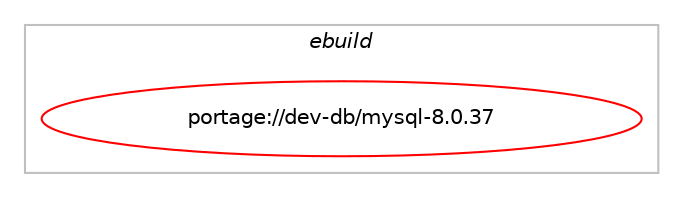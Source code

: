 digraph prolog {

# *************
# Graph options
# *************

newrank=true;
concentrate=true;
compound=true;
graph [rankdir=LR,fontname=Helvetica,fontsize=10,ranksep=1.5];#, ranksep=2.5, nodesep=0.2];
edge  [arrowhead=vee];
node  [fontname=Helvetica,fontsize=10];

# **********
# The ebuild
# **********

subgraph cluster_leftcol {
color=gray;
label=<<i>ebuild</i>>;
id [label="portage://dev-db/mysql-8.0.37", color=red, width=4, href="../dev-db/mysql-8.0.37.svg"];
}

# ****************
# The dependencies
# ****************

subgraph cluster_midcol {
color=gray;
label=<<i>dependencies</i>>;
subgraph cluster_compile {
fillcolor="#eeeeee";
style=filled;
label=<<i>compile</i>>;
# *** BEGIN UNKNOWN DEPENDENCY TYPE (TODO) ***
# id -> equal(use_conditional_group(positive,server,portage://dev-db/mysql-8.0.37,[package_dependency(portage://dev-db/mysql-8.0.37,install,no,dev-libs,icu,none,[,,],any_same_slot,[]),package_dependency(portage://dev-db/mysql-8.0.37,install,no,dev-libs,libevent,none,[,,],any_same_slot,[use(enable(ssl),none),use(enable(threads),positive)]),package_dependency(portage://dev-db/mysql-8.0.37,install,no,net-libs,libtirpc,none,[,,],any_same_slot,[]),use_conditional_group(positive,cjk,portage://dev-db/mysql-8.0.37,[package_dependency(portage://dev-db/mysql-8.0.37,install,no,app-text,mecab,none,[,,],[],[])]),use_conditional_group(positive,jemalloc,portage://dev-db/mysql-8.0.37,[package_dependency(portage://dev-db/mysql-8.0.37,install,no,dev-libs,jemalloc,none,[,,],any_same_slot,[])]),use_conditional_group(positive,kernel_linux,portage://dev-db/mysql-8.0.37,[package_dependency(portage://dev-db/mysql-8.0.37,install,no,dev-libs,libaio,none,[,,],[],[]),package_dependency(portage://dev-db/mysql-8.0.37,install,no,sys-process,procps,none,[,,],[],[])]),use_conditional_group(positive,numa,portage://dev-db/mysql-8.0.37,[package_dependency(portage://dev-db/mysql-8.0.37,install,no,sys-process,numactl,none,[,,],[],[])]),use_conditional_group(positive,tcmalloc,portage://dev-db/mysql-8.0.37,[package_dependency(portage://dev-db/mysql-8.0.37,install,no,dev-util,google-perftools,none,[,,],any_same_slot,[])])]))
# *** END UNKNOWN DEPENDENCY TYPE (TODO) ***

# *** BEGIN UNKNOWN DEPENDENCY TYPE (TODO) ***
# id -> equal(use_conditional_group(positive,server,portage://dev-db/mysql-8.0.37,[package_dependency(portage://dev-db/mysql-8.0.37,install,no,net-libs,rpcsvc-proto,none,[,,],[],[])]))
# *** END UNKNOWN DEPENDENCY TYPE (TODO) ***

# *** BEGIN UNKNOWN DEPENDENCY TYPE (TODO) ***
# id -> equal(use_conditional_group(positive,test,portage://dev-db/mysql-8.0.37,[package_dependency(portage://dev-db/mysql-8.0.37,install,no,acct-group,mysql,none,[,,],[],[]),package_dependency(portage://dev-db/mysql-8.0.37,install,no,acct-user,mysql,none,[,,],[],[]),package_dependency(portage://dev-db/mysql-8.0.37,install,no,dev-perl,Expect,none,[,,],[],[]),package_dependency(portage://dev-db/mysql-8.0.37,install,no,dev-perl,JSON,none,[,,],[],[]),package_dependency(portage://dev-db/mysql-8.0.37,install,no,sys-libs,timezone-data,none,[,,],[],[])]))
# *** END UNKNOWN DEPENDENCY TYPE (TODO) ***

# *** BEGIN UNKNOWN DEPENDENCY TYPE (TODO) ***
# id -> equal(package_dependency(portage://dev-db/mysql-8.0.37,install,no,app-alternatives,yacc,none,[,,],[],[]))
# *** END UNKNOWN DEPENDENCY TYPE (TODO) ***

# *** BEGIN UNKNOWN DEPENDENCY TYPE (TODO) ***
# id -> equal(package_dependency(portage://dev-db/mysql-8.0.37,install,no,app-arch,lz4,greaterequal,[1.9.4,,,1.9.4],any_same_slot,[]))
# *** END UNKNOWN DEPENDENCY TYPE (TODO) ***

# *** BEGIN UNKNOWN DEPENDENCY TYPE (TODO) ***
# id -> equal(package_dependency(portage://dev-db/mysql-8.0.37,install,no,app-arch,zstd,greaterequal,[1.2.0,,,1.2.0],any_same_slot,[]))
# *** END UNKNOWN DEPENDENCY TYPE (TODO) ***

# *** BEGIN UNKNOWN DEPENDENCY TYPE (TODO) ***
# id -> equal(package_dependency(portage://dev-db/mysql-8.0.37,install,no,dev-libs,openssl,greaterequal,[1.0.0,,,1.0.0],any_same_slot,[]))
# *** END UNKNOWN DEPENDENCY TYPE (TODO) ***

# *** BEGIN UNKNOWN DEPENDENCY TYPE (TODO) ***
# id -> equal(package_dependency(portage://dev-db/mysql-8.0.37,install,no,sys-libs,ncurses,none,[,,],any_same_slot,[]))
# *** END UNKNOWN DEPENDENCY TYPE (TODO) ***

# *** BEGIN UNKNOWN DEPENDENCY TYPE (TODO) ***
# id -> equal(package_dependency(portage://dev-db/mysql-8.0.37,install,no,sys-libs,zlib,greaterequal,[1.2.13,,,1.2.13],any_same_slot,[]))
# *** END UNKNOWN DEPENDENCY TYPE (TODO) ***

}
subgraph cluster_compileandrun {
fillcolor="#eeeeee";
style=filled;
label=<<i>compile and run</i>>;
}
subgraph cluster_run {
fillcolor="#eeeeee";
style=filled;
label=<<i>run</i>>;
# *** BEGIN UNKNOWN DEPENDENCY TYPE (TODO) ***
# id -> equal(use_conditional_group(negative,prefix,portage://dev-db/mysql-8.0.37,[package_dependency(portage://dev-db/mysql-8.0.37,run,no,acct-group,mysql,none,[,,],[],[]),package_dependency(portage://dev-db/mysql-8.0.37,run,no,acct-user,mysql,none,[,,],[],[]),package_dependency(portage://dev-db/mysql-8.0.37,run,no,dev-db,mysql-init-scripts,none,[,,],[],[])]))
# *** END UNKNOWN DEPENDENCY TYPE (TODO) ***

# *** BEGIN UNKNOWN DEPENDENCY TYPE (TODO) ***
# id -> equal(use_conditional_group(positive,selinux,portage://dev-db/mysql-8.0.37,[package_dependency(portage://dev-db/mysql-8.0.37,run,no,sec-policy,selinux-mysql,none,[,,],[],[])]))
# *** END UNKNOWN DEPENDENCY TYPE (TODO) ***

# *** BEGIN UNKNOWN DEPENDENCY TYPE (TODO) ***
# id -> equal(use_conditional_group(positive,server,portage://dev-db/mysql-8.0.37,[package_dependency(portage://dev-db/mysql-8.0.37,run,no,dev-libs,icu,none,[,,],any_same_slot,[]),package_dependency(portage://dev-db/mysql-8.0.37,run,no,dev-libs,libevent,none,[,,],any_same_slot,[use(enable(ssl),none),use(enable(threads),positive)]),package_dependency(portage://dev-db/mysql-8.0.37,run,no,net-libs,libtirpc,none,[,,],any_same_slot,[]),use_conditional_group(positive,cjk,portage://dev-db/mysql-8.0.37,[package_dependency(portage://dev-db/mysql-8.0.37,run,no,app-text,mecab,none,[,,],[],[])]),use_conditional_group(positive,jemalloc,portage://dev-db/mysql-8.0.37,[package_dependency(portage://dev-db/mysql-8.0.37,run,no,dev-libs,jemalloc,none,[,,],any_same_slot,[])]),use_conditional_group(positive,kernel_linux,portage://dev-db/mysql-8.0.37,[package_dependency(portage://dev-db/mysql-8.0.37,run,no,dev-libs,libaio,none,[,,],[],[]),package_dependency(portage://dev-db/mysql-8.0.37,run,no,sys-process,procps,none,[,,],[],[])]),use_conditional_group(positive,numa,portage://dev-db/mysql-8.0.37,[package_dependency(portage://dev-db/mysql-8.0.37,run,no,sys-process,numactl,none,[,,],[],[])]),use_conditional_group(positive,tcmalloc,portage://dev-db/mysql-8.0.37,[package_dependency(portage://dev-db/mysql-8.0.37,run,no,dev-util,google-perftools,none,[,,],any_same_slot,[])])]))
# *** END UNKNOWN DEPENDENCY TYPE (TODO) ***

# *** BEGIN UNKNOWN DEPENDENCY TYPE (TODO) ***
# id -> equal(package_dependency(portage://dev-db/mysql-8.0.37,run,no,app-arch,lz4,greaterequal,[1.9.4,,,1.9.4],any_same_slot,[]))
# *** END UNKNOWN DEPENDENCY TYPE (TODO) ***

# *** BEGIN UNKNOWN DEPENDENCY TYPE (TODO) ***
# id -> equal(package_dependency(portage://dev-db/mysql-8.0.37,run,no,app-arch,zstd,greaterequal,[1.2.0,,,1.2.0],any_same_slot,[]))
# *** END UNKNOWN DEPENDENCY TYPE (TODO) ***

# *** BEGIN UNKNOWN DEPENDENCY TYPE (TODO) ***
# id -> equal(package_dependency(portage://dev-db/mysql-8.0.37,run,no,dev-libs,openssl,greaterequal,[1.0.0,,,1.0.0],any_same_slot,[]))
# *** END UNKNOWN DEPENDENCY TYPE (TODO) ***

# *** BEGIN UNKNOWN DEPENDENCY TYPE (TODO) ***
# id -> equal(package_dependency(portage://dev-db/mysql-8.0.37,run,no,sys-libs,ncurses,none,[,,],any_same_slot,[]))
# *** END UNKNOWN DEPENDENCY TYPE (TODO) ***

# *** BEGIN UNKNOWN DEPENDENCY TYPE (TODO) ***
# id -> equal(package_dependency(portage://dev-db/mysql-8.0.37,run,no,sys-libs,zlib,greaterequal,[1.2.13,,,1.2.13],any_same_slot,[]))
# *** END UNKNOWN DEPENDENCY TYPE (TODO) ***

# *** BEGIN UNKNOWN DEPENDENCY TYPE (TODO) ***
# id -> equal(package_dependency(portage://dev-db/mysql-8.0.37,run,weak,dev-db,mariadb,none,[,,],[],[]))
# *** END UNKNOWN DEPENDENCY TYPE (TODO) ***

# *** BEGIN UNKNOWN DEPENDENCY TYPE (TODO) ***
# id -> equal(package_dependency(portage://dev-db/mysql-8.0.37,run,weak,dev-db,mariadb-galera,none,[,,],[],[]))
# *** END UNKNOWN DEPENDENCY TYPE (TODO) ***

# *** BEGIN UNKNOWN DEPENDENCY TYPE (TODO) ***
# id -> equal(package_dependency(portage://dev-db/mysql-8.0.37,run,weak,dev-db,mysql,none,[,,],[slot(0)],[]))
# *** END UNKNOWN DEPENDENCY TYPE (TODO) ***

# *** BEGIN UNKNOWN DEPENDENCY TYPE (TODO) ***
# id -> equal(package_dependency(portage://dev-db/mysql-8.0.37,run,weak,dev-db,mysql,none,[,,],[slot(5.7)],[]))
# *** END UNKNOWN DEPENDENCY TYPE (TODO) ***

# *** BEGIN UNKNOWN DEPENDENCY TYPE (TODO) ***
# id -> equal(package_dependency(portage://dev-db/mysql-8.0.37,run,weak,dev-db,mysql-cluster,none,[,,],[],[]))
# *** END UNKNOWN DEPENDENCY TYPE (TODO) ***

# *** BEGIN UNKNOWN DEPENDENCY TYPE (TODO) ***
# id -> equal(package_dependency(portage://dev-db/mysql-8.0.37,run,weak,dev-db,percona-server,none,[,,],[],[]))
# *** END UNKNOWN DEPENDENCY TYPE (TODO) ***

}
}

# **************
# The candidates
# **************

subgraph cluster_choices {
rank=same;
color=gray;
label=<<i>candidates</i>>;

}

}
